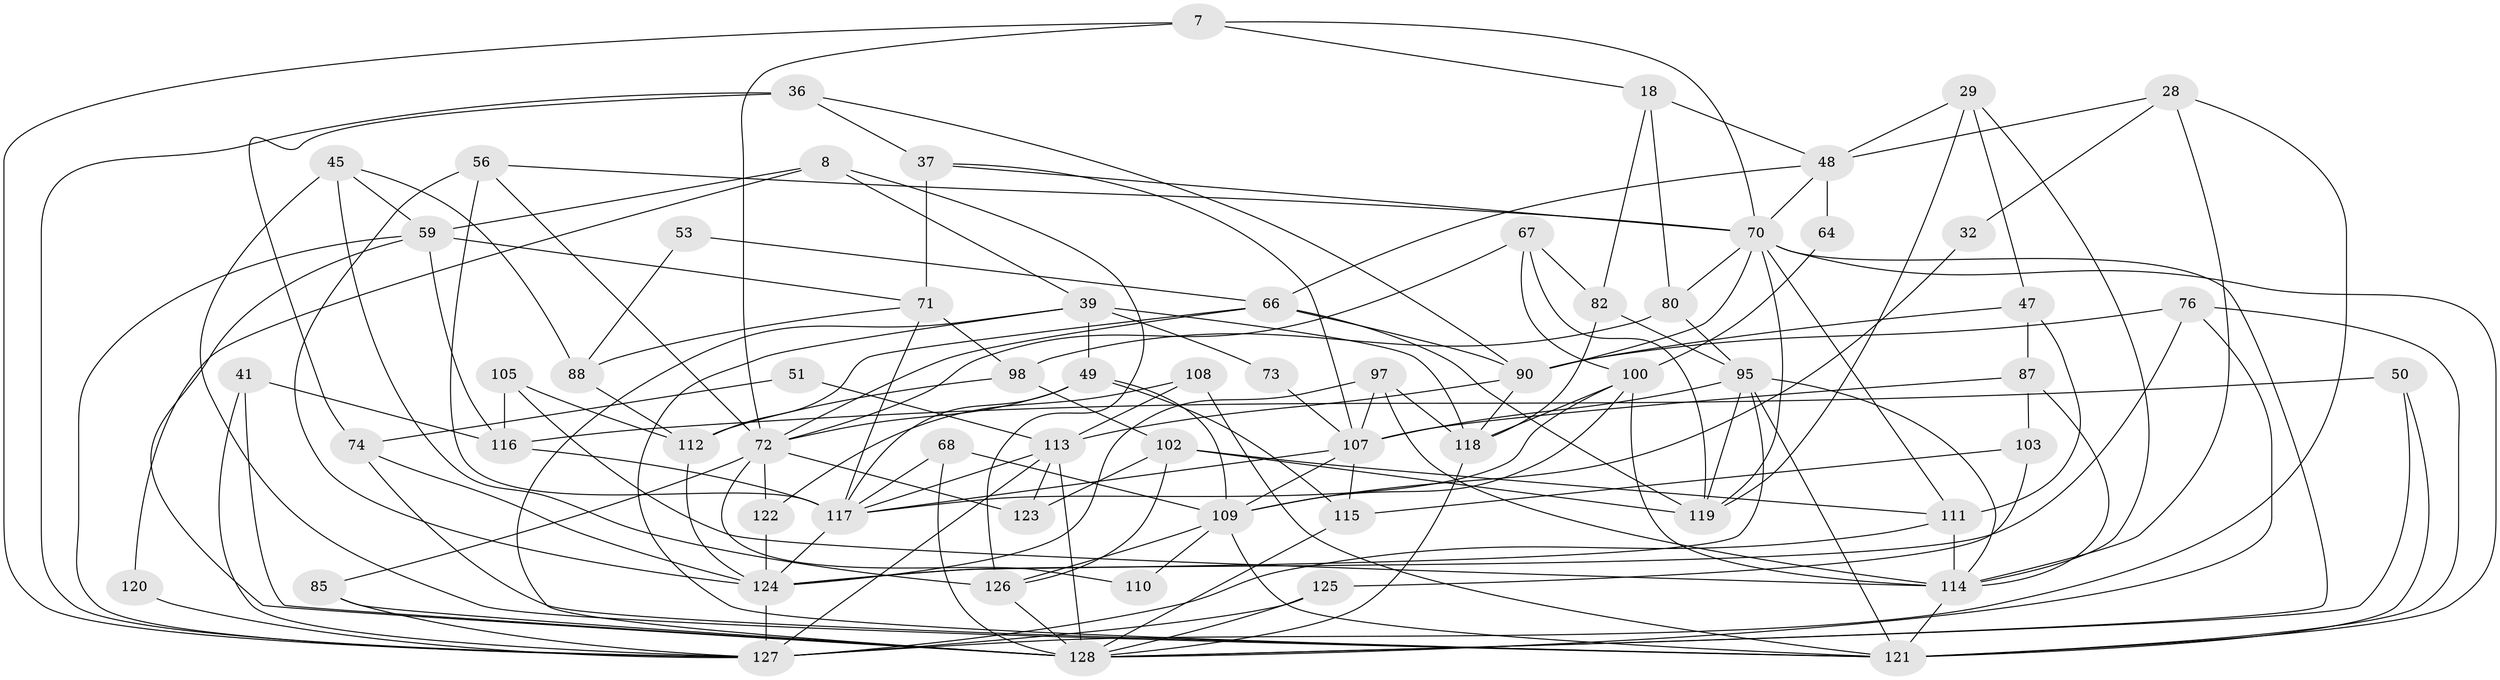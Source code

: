 // original degree distribution, {5: 0.15625, 4: 0.359375, 3: 0.2734375, 6: 0.0859375, 7: 0.0390625, 2: 0.0859375}
// Generated by graph-tools (version 1.1) at 2025/51/03/09/25 04:51:52]
// undirected, 64 vertices, 159 edges
graph export_dot {
graph [start="1"]
  node [color=gray90,style=filled];
  7;
  8;
  18;
  28 [super="+13"];
  29;
  32;
  36;
  37;
  39;
  41;
  45;
  47;
  48 [super="+14"];
  49;
  50;
  51;
  53;
  56 [super="+24"];
  59 [super="+3+46"];
  64;
  66 [super="+6+12"];
  67 [super="+63"];
  68;
  70 [super="+5+69"];
  71 [super="+9"];
  72 [super="+40"];
  73;
  74 [super="+58"];
  76;
  80;
  82;
  85;
  87 [super="+44+61"];
  88;
  90 [super="+31"];
  95 [super="+86"];
  97 [super="+4"];
  98;
  100 [super="+43"];
  102;
  103;
  105;
  107 [super="+93"];
  108;
  109 [super="+10+94"];
  110;
  111 [super="+84"];
  112;
  113 [super="+17+83"];
  114 [super="+19+99"];
  115 [super="+101"];
  116;
  117 [super="+42"];
  118 [super="+79"];
  119 [super="+77+96"];
  120;
  121 [super="+75+104"];
  122;
  123;
  124 [super="+92+54"];
  125;
  126 [super="+60"];
  127 [super="+55+106"];
  128 [super="+27+91+81"];
  7 -- 18;
  7 -- 72;
  7 -- 70;
  7 -- 127;
  8 -- 39;
  8 -- 120;
  8 -- 126;
  8 -- 59;
  18 -- 82;
  18 -- 80;
  18 -- 48;
  28 -- 48 [weight=2];
  28 -- 32;
  28 -- 114;
  28 -- 127;
  29 -- 119;
  29 -- 47;
  29 -- 48;
  29 -- 114;
  32 -- 109;
  36 -- 90;
  36 -- 127;
  36 -- 37;
  36 -- 74 [weight=2];
  37 -- 71 [weight=2];
  37 -- 70;
  37 -- 107;
  39 -- 49;
  39 -- 73;
  39 -- 128;
  39 -- 118 [weight=2];
  39 -- 121;
  41 -- 116;
  41 -- 128 [weight=2];
  41 -- 127;
  45 -- 88;
  45 -- 59;
  45 -- 126 [weight=2];
  45 -- 121;
  47 -- 87;
  47 -- 90;
  47 -- 111;
  48 -- 70;
  48 -- 64;
  48 -- 66;
  49 -- 117;
  49 -- 109;
  49 -- 72;
  49 -- 115;
  50 -- 128;
  50 -- 116;
  50 -- 121;
  51 -- 74;
  51 -- 113;
  53 -- 88;
  53 -- 66;
  56 -- 72;
  56 -- 70;
  56 -- 117 [weight=2];
  56 -- 124;
  59 -- 116;
  59 -- 71;
  59 -- 128 [weight=2];
  59 -- 127;
  64 -- 100;
  66 -- 112;
  66 -- 90;
  66 -- 119 [weight=2];
  66 -- 72;
  67 -- 82 [weight=2];
  67 -- 100 [weight=2];
  67 -- 72;
  67 -- 119;
  68 -- 117;
  68 -- 109;
  68 -- 128;
  70 -- 80;
  70 -- 128;
  70 -- 111;
  70 -- 119;
  70 -- 121 [weight=2];
  70 -- 90;
  71 -- 98;
  71 -- 88;
  71 -- 117;
  72 -- 85 [weight=2];
  72 -- 110 [weight=2];
  72 -- 122;
  72 -- 123;
  73 -- 107;
  74 -- 121;
  74 -- 124;
  76 -- 124;
  76 -- 90;
  76 -- 128;
  76 -- 121;
  80 -- 98;
  80 -- 95;
  82 -- 118;
  82 -- 95;
  85 -- 127;
  85 -- 128;
  87 -- 107 [weight=2];
  87 -- 103 [weight=2];
  87 -- 114;
  88 -- 112;
  90 -- 113 [weight=2];
  90 -- 118;
  95 -- 114 [weight=2];
  95 -- 119 [weight=2];
  95 -- 124 [weight=2];
  95 -- 121;
  95 -- 107;
  97 -- 107;
  97 -- 118;
  97 -- 114;
  97 -- 124;
  98 -- 102;
  98 -- 112;
  100 -- 114 [weight=2];
  100 -- 109 [weight=2];
  100 -- 117;
  100 -- 118;
  102 -- 123;
  102 -- 111;
  102 -- 119;
  102 -- 126;
  103 -- 125;
  103 -- 115;
  105 -- 116;
  105 -- 112;
  105 -- 114;
  107 -- 115;
  107 -- 117 [weight=2];
  107 -- 109;
  108 -- 122;
  108 -- 113;
  108 -- 121;
  109 -- 126;
  109 -- 110;
  109 -- 121;
  111 -- 114;
  111 -- 127;
  112 -- 124;
  113 -- 127;
  113 -- 128 [weight=4];
  113 -- 117 [weight=2];
  113 -- 123;
  114 -- 121;
  115 -- 128;
  116 -- 117;
  117 -- 124;
  118 -- 128 [weight=2];
  120 -- 127;
  122 -- 124;
  124 -- 127 [weight=3];
  125 -- 128;
  125 -- 127;
  126 -- 128;
}
